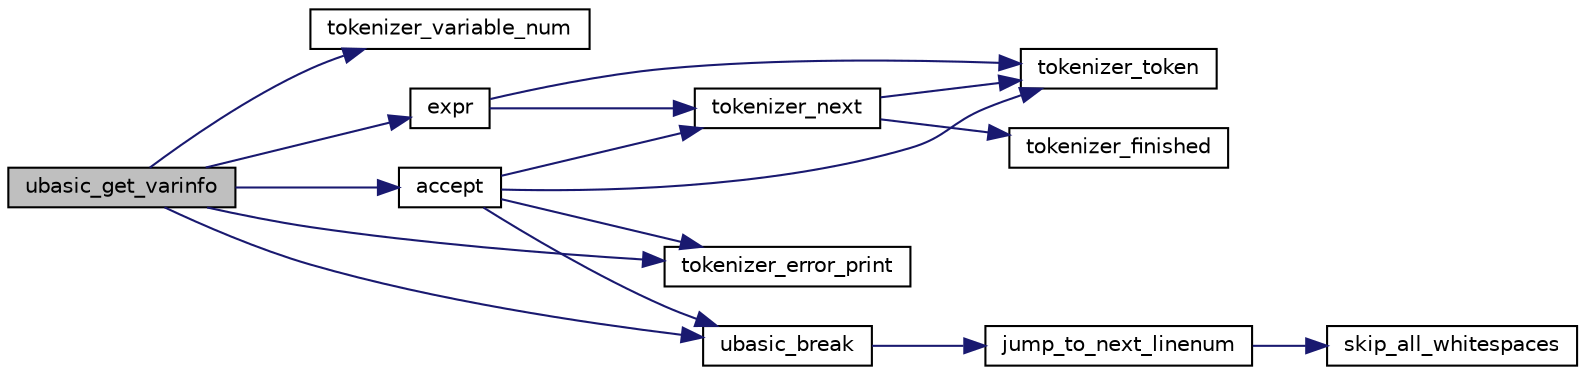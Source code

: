 digraph G
{
  edge [fontname="Helvetica",fontsize="10",labelfontname="Helvetica",labelfontsize="10"];
  node [fontname="Helvetica",fontsize="10",shape=record];
  rankdir="LR";
  Node1 [label="ubasic_get_varinfo",height=0.2,width=0.4,color="black", fillcolor="grey75", style="filled" fontcolor="black"];
  Node1 -> Node2 [color="midnightblue",fontsize="10",style="solid",fontname="Helvetica"];
  Node2 [label="tokenizer_variable_num",height=0.2,width=0.4,color="black", fillcolor="white", style="filled",URL="$tokenizer_8c.html#a7908e25261c71c8a3457bf494cf68496"];
  Node1 -> Node3 [color="midnightblue",fontsize="10",style="solid",fontname="Helvetica"];
  Node3 [label="accept",height=0.2,width=0.4,color="black", fillcolor="white", style="filled",URL="$ubasic_8c.html#aa2d72051274fdc2aafa92cf26f8f8189"];
  Node3 -> Node4 [color="midnightblue",fontsize="10",style="solid",fontname="Helvetica"];
  Node4 [label="tokenizer_token",height=0.2,width=0.4,color="black", fillcolor="white", style="filled",URL="$tokenizer_8c.html#aa49af21826f177d115a28db11be99c1d"];
  Node3 -> Node5 [color="midnightblue",fontsize="10",style="solid",fontname="Helvetica"];
  Node5 [label="tokenizer_error_print",height=0.2,width=0.4,color="black", fillcolor="white", style="filled",URL="$tokenizer_8c.html#a092f2feab0db8090bceeb54fe94436a1"];
  Node3 -> Node6 [color="midnightblue",fontsize="10",style="solid",fontname="Helvetica"];
  Node6 [label="ubasic_break",height=0.2,width=0.4,color="black", fillcolor="white", style="filled",URL="$ubasic_8c.html#a487f412fa127eb33657af962f7498d88"];
  Node6 -> Node7 [color="midnightblue",fontsize="10",style="solid",fontname="Helvetica"];
  Node7 [label="jump_to_next_linenum",height=0.2,width=0.4,color="black", fillcolor="white", style="filled",URL="$tokenizer_8c.html#a588799356f12384ec7e800a4f60d1dd5"];
  Node7 -> Node8 [color="midnightblue",fontsize="10",style="solid",fontname="Helvetica"];
  Node8 [label="skip_all_whitespaces",height=0.2,width=0.4,color="black", fillcolor="white", style="filled",URL="$tokenizer_8c.html#a0ac73043946f7efab0d3a25fcbb53e58"];
  Node3 -> Node9 [color="midnightblue",fontsize="10",style="solid",fontname="Helvetica"];
  Node9 [label="tokenizer_next",height=0.2,width=0.4,color="black", fillcolor="white", style="filled",URL="$tokenizer_8c.html#ae29a59cfbda31bd3b52e609fef5889b2"];
  Node9 -> Node10 [color="midnightblue",fontsize="10",style="solid",fontname="Helvetica"];
  Node10 [label="tokenizer_finished",height=0.2,width=0.4,color="black", fillcolor="white", style="filled",URL="$tokenizer_8c.html#a5c2310421eeccd03f6aee214ded8159b"];
  Node9 -> Node4 [color="midnightblue",fontsize="10",style="solid",fontname="Helvetica"];
  Node1 -> Node11 [color="midnightblue",fontsize="10",style="solid",fontname="Helvetica"];
  Node11 [label="expr",height=0.2,width=0.4,color="black", fillcolor="white", style="filled",URL="$ubasic_8c.html#a35b4f5a0cea41efdbe11ddedf6997984"];
  Node11 -> Node4 [color="midnightblue",fontsize="10",style="solid",fontname="Helvetica"];
  Node11 -> Node9 [color="midnightblue",fontsize="10",style="solid",fontname="Helvetica"];
  Node1 -> Node5 [color="midnightblue",fontsize="10",style="solid",fontname="Helvetica"];
  Node1 -> Node6 [color="midnightblue",fontsize="10",style="solid",fontname="Helvetica"];
}
